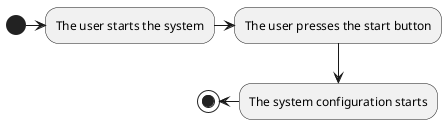 @startuml system
(*) -right-> "The user starts the system"
"The user starts the system" -right-> "The user presses the start button"
"The user presses the start button" --> "The system configuration starts"
"The system configuration starts" -left-> (*)
@enduml